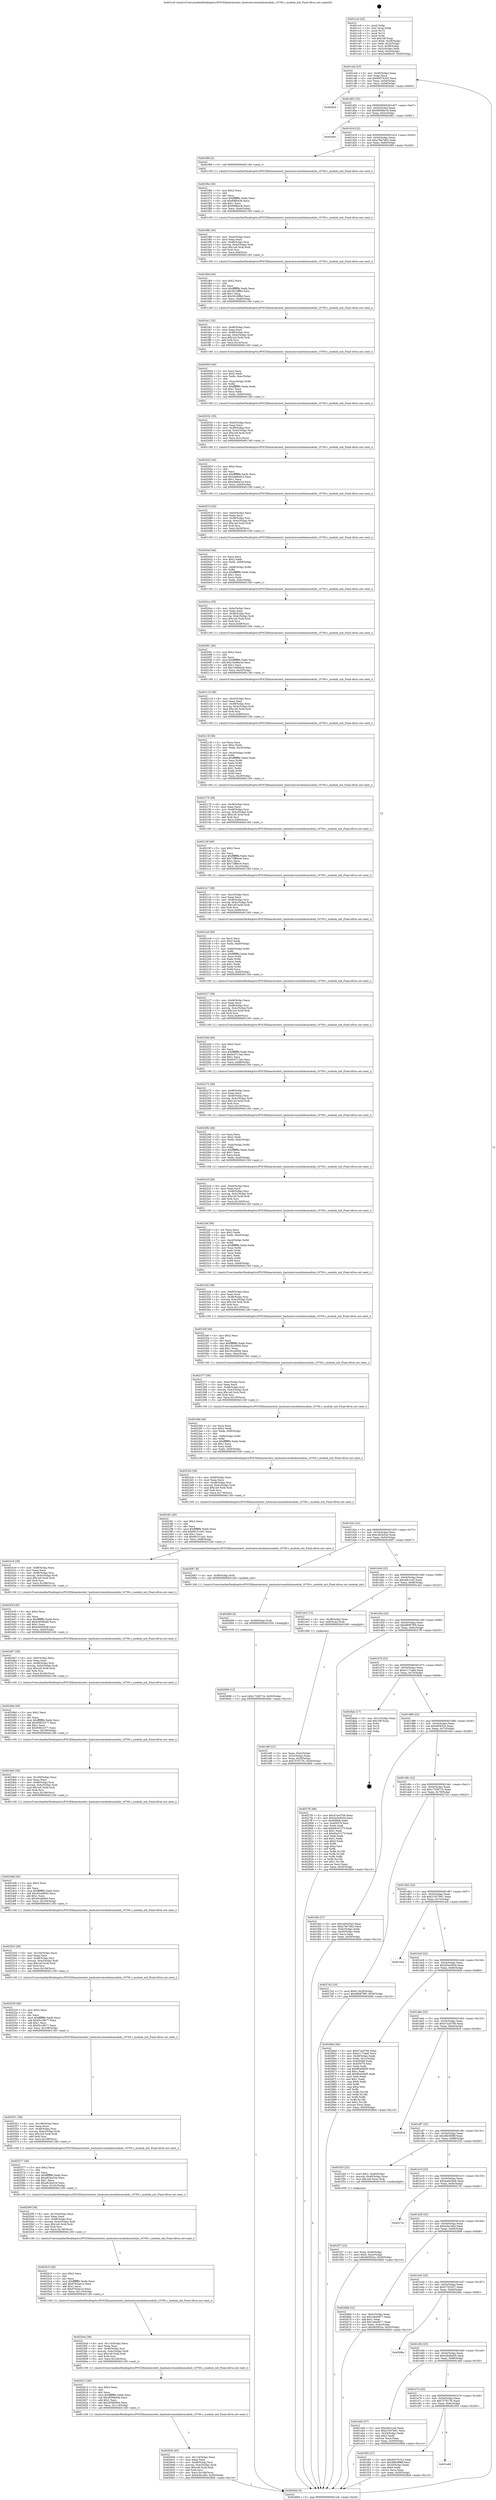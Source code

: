 digraph "0x401cc0" {
  label = "0x401cc0 (/mnt/c/Users/mathe/Desktop/tcc/POCII/binaries/extr_hashcatsrcmodulesmodule_10700.c_module_init_Final-ollvm.out::main(0))"
  labelloc = "t"
  node[shape=record]

  Entry [label="",width=0.3,height=0.3,shape=circle,fillcolor=black,style=filled]
  "0x401ceb" [label="{
     0x401ceb [23]\l
     | [instrs]\l
     &nbsp;&nbsp;0x401ceb \<+3\>: mov -0x50(%rbp),%eax\l
     &nbsp;&nbsp;0x401cee \<+2\>: mov %eax,%ecx\l
     &nbsp;&nbsp;0x401cf0 \<+6\>: sub $0x9937b323,%ecx\l
     &nbsp;&nbsp;0x401cf6 \<+3\>: mov %eax,-0x54(%rbp)\l
     &nbsp;&nbsp;0x401cf9 \<+3\>: mov %ecx,-0x58(%rbp)\l
     &nbsp;&nbsp;0x401cfc \<+6\>: je 00000000004026a5 \<main+0x9e5\>\l
  }"]
  "0x4026a5" [label="{
     0x4026a5\l
  }", style=dashed]
  "0x401d02" [label="{
     0x401d02 [22]\l
     | [instrs]\l
     &nbsp;&nbsp;0x401d02 \<+5\>: jmp 0000000000401d07 \<main+0x47\>\l
     &nbsp;&nbsp;0x401d07 \<+3\>: mov -0x54(%rbp),%eax\l
     &nbsp;&nbsp;0x401d0a \<+5\>: sub $0x9b566e19,%eax\l
     &nbsp;&nbsp;0x401d0f \<+3\>: mov %eax,-0x5c(%rbp)\l
     &nbsp;&nbsp;0x401d12 \<+6\>: je 00000000004026b1 \<main+0x9f1\>\l
  }"]
  Exit [label="",width=0.3,height=0.3,shape=circle,fillcolor=black,style=filled,peripheries=2]
  "0x4026b1" [label="{
     0x4026b1\l
  }", style=dashed]
  "0x401d18" [label="{
     0x401d18 [22]\l
     | [instrs]\l
     &nbsp;&nbsp;0x401d18 \<+5\>: jmp 0000000000401d1d \<main+0x5d\>\l
     &nbsp;&nbsp;0x401d1d \<+3\>: mov -0x54(%rbp),%eax\l
     &nbsp;&nbsp;0x401d20 \<+5\>: sub $0xa78e7d62,%eax\l
     &nbsp;&nbsp;0x401d25 \<+3\>: mov %eax,-0x60(%rbp)\l
     &nbsp;&nbsp;0x401d28 \<+6\>: je 0000000000401f69 \<main+0x2a9\>\l
  }"]
  "0x402699" [label="{
     0x402699 [12]\l
     | [instrs]\l
     &nbsp;&nbsp;0x402699 \<+7\>: movl $0x1729071b,-0x50(%rbp)\l
     &nbsp;&nbsp;0x4026a0 \<+5\>: jmp 00000000004028d4 \<main+0xc14\>\l
  }"]
  "0x401f69" [label="{
     0x401f69 [5]\l
     | [instrs]\l
     &nbsp;&nbsp;0x401f69 \<+5\>: call 0000000000401160 \<next_i\>\l
     | [calls]\l
     &nbsp;&nbsp;0x401160 \{1\} (/mnt/c/Users/mathe/Desktop/tcc/POCII/binaries/extr_hashcatsrcmodulesmodule_10700.c_module_init_Final-ollvm.out::next_i)\l
  }"]
  "0x401d2e" [label="{
     0x401d2e [22]\l
     | [instrs]\l
     &nbsp;&nbsp;0x401d2e \<+5\>: jmp 0000000000401d33 \<main+0x73\>\l
     &nbsp;&nbsp;0x401d33 \<+3\>: mov -0x54(%rbp),%eax\l
     &nbsp;&nbsp;0x401d36 \<+5\>: sub $0xc493e5a3,%eax\l
     &nbsp;&nbsp;0x401d3b \<+3\>: mov %eax,-0x64(%rbp)\l
     &nbsp;&nbsp;0x401d3e \<+6\>: je 0000000000402687 \<main+0x9c7\>\l
  }"]
  "0x402690" [label="{
     0x402690 [9]\l
     | [instrs]\l
     &nbsp;&nbsp;0x402690 \<+4\>: mov -0x48(%rbp),%rdi\l
     &nbsp;&nbsp;0x402694 \<+5\>: call 0000000000401030 \<free@plt\>\l
     | [calls]\l
     &nbsp;&nbsp;0x401030 \{1\} (unknown)\l
  }"]
  "0x402687" [label="{
     0x402687 [9]\l
     | [instrs]\l
     &nbsp;&nbsp;0x402687 \<+4\>: mov -0x48(%rbp),%rdi\l
     &nbsp;&nbsp;0x40268b \<+5\>: call 0000000000401240 \<module_init\>\l
     | [calls]\l
     &nbsp;&nbsp;0x401240 \{1\} (/mnt/c/Users/mathe/Desktop/tcc/POCII/binaries/extr_hashcatsrcmodulesmodule_10700.c_module_init_Final-ollvm.out::module_init)\l
  }"]
  "0x401d44" [label="{
     0x401d44 [22]\l
     | [instrs]\l
     &nbsp;&nbsp;0x401d44 \<+5\>: jmp 0000000000401d49 \<main+0x89\>\l
     &nbsp;&nbsp;0x401d49 \<+3\>: mov -0x54(%rbp),%eax\l
     &nbsp;&nbsp;0x401d4c \<+5\>: sub $0xcbfc1ce5,%eax\l
     &nbsp;&nbsp;0x401d51 \<+3\>: mov %eax,-0x68(%rbp)\l
     &nbsp;&nbsp;0x401d54 \<+6\>: je 0000000000401ee3 \<main+0x223\>\l
  }"]
  "0x40263b" [label="{
     0x40263b [45]\l
     | [instrs]\l
     &nbsp;&nbsp;0x40263b \<+6\>: mov -0x114(%rbp),%ecx\l
     &nbsp;&nbsp;0x402641 \<+3\>: imul %eax,%ecx\l
     &nbsp;&nbsp;0x402644 \<+4\>: mov -0x48(%rbp),%rsi\l
     &nbsp;&nbsp;0x402648 \<+4\>: movslq -0x4c(%rbp),%rdi\l
     &nbsp;&nbsp;0x40264c \<+7\>: imul $0x1e0,%rdi,%rdi\l
     &nbsp;&nbsp;0x402653 \<+3\>: add %rdi,%rsi\l
     &nbsp;&nbsp;0x402656 \<+6\>: mov %ecx,0x1d8(%rsi)\l
     &nbsp;&nbsp;0x40265c \<+7\>: movl $0x4cfe1e64,-0x50(%rbp)\l
     &nbsp;&nbsp;0x402663 \<+5\>: jmp 00000000004028d4 \<main+0xc14\>\l
  }"]
  "0x401ee3" [label="{
     0x401ee3 [13]\l
     | [instrs]\l
     &nbsp;&nbsp;0x401ee3 \<+4\>: mov -0x38(%rbp),%rax\l
     &nbsp;&nbsp;0x401ee7 \<+4\>: mov 0x8(%rax),%rdi\l
     &nbsp;&nbsp;0x401eeb \<+5\>: call 0000000000401060 \<atoi@plt\>\l
     | [calls]\l
     &nbsp;&nbsp;0x401060 \{1\} (unknown)\l
  }"]
  "0x401d5a" [label="{
     0x401d5a [22]\l
     | [instrs]\l
     &nbsp;&nbsp;0x401d5a \<+5\>: jmp 0000000000401d5f \<main+0x9f\>\l
     &nbsp;&nbsp;0x401d5f \<+3\>: mov -0x54(%rbp),%eax\l
     &nbsp;&nbsp;0x401d62 \<+5\>: sub $0xd80878f5,%eax\l
     &nbsp;&nbsp;0x401d67 \<+3\>: mov %eax,-0x6c(%rbp)\l
     &nbsp;&nbsp;0x401d6a \<+6\>: je 00000000004027f5 \<main+0xb35\>\l
  }"]
  "0x402613" [label="{
     0x402613 [40]\l
     | [instrs]\l
     &nbsp;&nbsp;0x402613 \<+5\>: mov $0x2,%ecx\l
     &nbsp;&nbsp;0x402618 \<+1\>: cltd\l
     &nbsp;&nbsp;0x402619 \<+2\>: idiv %ecx\l
     &nbsp;&nbsp;0x40261b \<+6\>: imul $0xfffffffe,%edx,%ecx\l
     &nbsp;&nbsp;0x402621 \<+6\>: sub $0x3058b00d,%ecx\l
     &nbsp;&nbsp;0x402627 \<+3\>: add $0x1,%ecx\l
     &nbsp;&nbsp;0x40262a \<+6\>: add $0x3058b00d,%ecx\l
     &nbsp;&nbsp;0x402630 \<+6\>: mov %ecx,-0x114(%rbp)\l
     &nbsp;&nbsp;0x402636 \<+5\>: call 0000000000401160 \<next_i\>\l
     | [calls]\l
     &nbsp;&nbsp;0x401160 \{1\} (/mnt/c/Users/mathe/Desktop/tcc/POCII/binaries/extr_hashcatsrcmodulesmodule_10700.c_module_init_Final-ollvm.out::next_i)\l
  }"]
  "0x4027f5" [label="{
     0x4027f5 [88]\l
     | [instrs]\l
     &nbsp;&nbsp;0x4027f5 \<+5\>: mov $0x47acd706,%eax\l
     &nbsp;&nbsp;0x4027fa \<+5\>: mov $0x2b5e405d,%ecx\l
     &nbsp;&nbsp;0x4027ff \<+7\>: mov 0x4050b8,%edx\l
     &nbsp;&nbsp;0x402806 \<+7\>: mov 0x405078,%esi\l
     &nbsp;&nbsp;0x40280d \<+2\>: mov %edx,%edi\l
     &nbsp;&nbsp;0x40280f \<+6\>: add $0x64c01273,%edi\l
     &nbsp;&nbsp;0x402815 \<+3\>: sub $0x1,%edi\l
     &nbsp;&nbsp;0x402818 \<+6\>: sub $0x64c01273,%edi\l
     &nbsp;&nbsp;0x40281e \<+3\>: imul %edi,%edx\l
     &nbsp;&nbsp;0x402821 \<+3\>: and $0x1,%edx\l
     &nbsp;&nbsp;0x402824 \<+3\>: cmp $0x0,%edx\l
     &nbsp;&nbsp;0x402827 \<+4\>: sete %r8b\l
     &nbsp;&nbsp;0x40282b \<+3\>: cmp $0xa,%esi\l
     &nbsp;&nbsp;0x40282e \<+4\>: setl %r9b\l
     &nbsp;&nbsp;0x402832 \<+3\>: mov %r8b,%r10b\l
     &nbsp;&nbsp;0x402835 \<+3\>: and %r9b,%r10b\l
     &nbsp;&nbsp;0x402838 \<+3\>: xor %r9b,%r8b\l
     &nbsp;&nbsp;0x40283b \<+3\>: or %r8b,%r10b\l
     &nbsp;&nbsp;0x40283e \<+4\>: test $0x1,%r10b\l
     &nbsp;&nbsp;0x402842 \<+3\>: cmovne %ecx,%eax\l
     &nbsp;&nbsp;0x402845 \<+3\>: mov %eax,-0x50(%rbp)\l
     &nbsp;&nbsp;0x402848 \<+5\>: jmp 00000000004028d4 \<main+0xc14\>\l
  }"]
  "0x401d70" [label="{
     0x401d70 [22]\l
     | [instrs]\l
     &nbsp;&nbsp;0x401d70 \<+5\>: jmp 0000000000401d75 \<main+0xb5\>\l
     &nbsp;&nbsp;0x401d75 \<+3\>: mov -0x54(%rbp),%eax\l
     &nbsp;&nbsp;0x401d78 \<+5\>: sub $0xe117cda0,%eax\l
     &nbsp;&nbsp;0x401d7d \<+3\>: mov %eax,-0x70(%rbp)\l
     &nbsp;&nbsp;0x401d80 \<+6\>: je 00000000004028ab \<main+0xbeb\>\l
  }"]
  "0x4025ed" [label="{
     0x4025ed [38]\l
     | [instrs]\l
     &nbsp;&nbsp;0x4025ed \<+6\>: mov -0x110(%rbp),%ecx\l
     &nbsp;&nbsp;0x4025f3 \<+3\>: imul %eax,%ecx\l
     &nbsp;&nbsp;0x4025f6 \<+4\>: mov -0x48(%rbp),%rsi\l
     &nbsp;&nbsp;0x4025fa \<+4\>: movslq -0x4c(%rbp),%rdi\l
     &nbsp;&nbsp;0x4025fe \<+7\>: imul $0x1e0,%rdi,%rdi\l
     &nbsp;&nbsp;0x402605 \<+3\>: add %rdi,%rsi\l
     &nbsp;&nbsp;0x402608 \<+6\>: mov %ecx,0x1d4(%rsi)\l
     &nbsp;&nbsp;0x40260e \<+5\>: call 0000000000401160 \<next_i\>\l
     | [calls]\l
     &nbsp;&nbsp;0x401160 \{1\} (/mnt/c/Users/mathe/Desktop/tcc/POCII/binaries/extr_hashcatsrcmodulesmodule_10700.c_module_init_Final-ollvm.out::next_i)\l
  }"]
  "0x4028ab" [label="{
     0x4028ab [17]\l
     | [instrs]\l
     &nbsp;&nbsp;0x4028ab \<+3\>: mov -0x1c(%rbp),%eax\l
     &nbsp;&nbsp;0x4028ae \<+7\>: add $0x108,%rsp\l
     &nbsp;&nbsp;0x4028b5 \<+1\>: pop %rbx\l
     &nbsp;&nbsp;0x4028b6 \<+2\>: pop %r14\l
     &nbsp;&nbsp;0x4028b8 \<+2\>: pop %r15\l
     &nbsp;&nbsp;0x4028ba \<+1\>: pop %rbp\l
     &nbsp;&nbsp;0x4028bb \<+1\>: ret\l
  }"]
  "0x401d86" [label="{
     0x401d86 [22]\l
     | [instrs]\l
     &nbsp;&nbsp;0x401d86 \<+5\>: jmp 0000000000401d8b \<main+0xcb\>\l
     &nbsp;&nbsp;0x401d8b \<+3\>: mov -0x54(%rbp),%eax\l
     &nbsp;&nbsp;0x401d8e \<+5\>: sub $0x465652a,%eax\l
     &nbsp;&nbsp;0x401d93 \<+3\>: mov %eax,-0x74(%rbp)\l
     &nbsp;&nbsp;0x401d96 \<+6\>: je 0000000000401f4e \<main+0x28e\>\l
  }"]
  "0x4025c5" [label="{
     0x4025c5 [40]\l
     | [instrs]\l
     &nbsp;&nbsp;0x4025c5 \<+5\>: mov $0x2,%ecx\l
     &nbsp;&nbsp;0x4025ca \<+1\>: cltd\l
     &nbsp;&nbsp;0x4025cb \<+2\>: idiv %ecx\l
     &nbsp;&nbsp;0x4025cd \<+6\>: imul $0xfffffffe,%edx,%ecx\l
     &nbsp;&nbsp;0x4025d3 \<+6\>: add $0x6763ae1e,%ecx\l
     &nbsp;&nbsp;0x4025d9 \<+3\>: add $0x1,%ecx\l
     &nbsp;&nbsp;0x4025dc \<+6\>: sub $0x6763ae1e,%ecx\l
     &nbsp;&nbsp;0x4025e2 \<+6\>: mov %ecx,-0x110(%rbp)\l
     &nbsp;&nbsp;0x4025e8 \<+5\>: call 0000000000401160 \<next_i\>\l
     | [calls]\l
     &nbsp;&nbsp;0x401160 \{1\} (/mnt/c/Users/mathe/Desktop/tcc/POCII/binaries/extr_hashcatsrcmodulesmodule_10700.c_module_init_Final-ollvm.out::next_i)\l
  }"]
  "0x401f4e" [label="{
     0x401f4e [27]\l
     | [instrs]\l
     &nbsp;&nbsp;0x401f4e \<+5\>: mov $0xc493e5a3,%eax\l
     &nbsp;&nbsp;0x401f53 \<+5\>: mov $0xa78e7d62,%ecx\l
     &nbsp;&nbsp;0x401f58 \<+3\>: mov -0x4c(%rbp),%edx\l
     &nbsp;&nbsp;0x401f5b \<+3\>: cmp -0x40(%rbp),%edx\l
     &nbsp;&nbsp;0x401f5e \<+3\>: cmovl %ecx,%eax\l
     &nbsp;&nbsp;0x401f61 \<+3\>: mov %eax,-0x50(%rbp)\l
     &nbsp;&nbsp;0x401f64 \<+5\>: jmp 00000000004028d4 \<main+0xc14\>\l
  }"]
  "0x401d9c" [label="{
     0x401d9c [22]\l
     | [instrs]\l
     &nbsp;&nbsp;0x401d9c \<+5\>: jmp 0000000000401da1 \<main+0xe1\>\l
     &nbsp;&nbsp;0x401da1 \<+3\>: mov -0x54(%rbp),%eax\l
     &nbsp;&nbsp;0x401da4 \<+5\>: sub $0x1729071b,%eax\l
     &nbsp;&nbsp;0x401da9 \<+3\>: mov %eax,-0x78(%rbp)\l
     &nbsp;&nbsp;0x401dac \<+6\>: je 00000000004027e2 \<main+0xb22\>\l
  }"]
  "0x40259f" [label="{
     0x40259f [38]\l
     | [instrs]\l
     &nbsp;&nbsp;0x40259f \<+6\>: mov -0x10c(%rbp),%ecx\l
     &nbsp;&nbsp;0x4025a5 \<+3\>: imul %eax,%ecx\l
     &nbsp;&nbsp;0x4025a8 \<+4\>: mov -0x48(%rbp),%rsi\l
     &nbsp;&nbsp;0x4025ac \<+4\>: movslq -0x4c(%rbp),%rdi\l
     &nbsp;&nbsp;0x4025b0 \<+7\>: imul $0x1e0,%rdi,%rdi\l
     &nbsp;&nbsp;0x4025b7 \<+3\>: add %rdi,%rsi\l
     &nbsp;&nbsp;0x4025ba \<+6\>: mov %ecx,0x1d0(%rsi)\l
     &nbsp;&nbsp;0x4025c0 \<+5\>: call 0000000000401160 \<next_i\>\l
     | [calls]\l
     &nbsp;&nbsp;0x401160 \{1\} (/mnt/c/Users/mathe/Desktop/tcc/POCII/binaries/extr_hashcatsrcmodulesmodule_10700.c_module_init_Final-ollvm.out::next_i)\l
  }"]
  "0x4027e2" [label="{
     0x4027e2 [19]\l
     | [instrs]\l
     &nbsp;&nbsp;0x4027e2 \<+7\>: movl $0x0,-0x28(%rbp)\l
     &nbsp;&nbsp;0x4027e9 \<+7\>: movl $0xd80878f5,-0x50(%rbp)\l
     &nbsp;&nbsp;0x4027f0 \<+5\>: jmp 00000000004028d4 \<main+0xc14\>\l
  }"]
  "0x401db2" [label="{
     0x401db2 [22]\l
     | [instrs]\l
     &nbsp;&nbsp;0x401db2 \<+5\>: jmp 0000000000401db7 \<main+0xf7\>\l
     &nbsp;&nbsp;0x401db7 \<+3\>: mov -0x54(%rbp),%eax\l
     &nbsp;&nbsp;0x401dba \<+5\>: sub $0x21057b61,%eax\l
     &nbsp;&nbsp;0x401dbf \<+3\>: mov %eax,-0x7c(%rbp)\l
     &nbsp;&nbsp;0x401dc2 \<+6\>: je 0000000000401ecb \<main+0x20b\>\l
  }"]
  "0x402577" [label="{
     0x402577 [40]\l
     | [instrs]\l
     &nbsp;&nbsp;0x402577 \<+5\>: mov $0x2,%ecx\l
     &nbsp;&nbsp;0x40257c \<+1\>: cltd\l
     &nbsp;&nbsp;0x40257d \<+2\>: idiv %ecx\l
     &nbsp;&nbsp;0x40257f \<+6\>: imul $0xfffffffe,%edx,%ecx\l
     &nbsp;&nbsp;0x402585 \<+6\>: sub $0xa824a324,%ecx\l
     &nbsp;&nbsp;0x40258b \<+3\>: add $0x1,%ecx\l
     &nbsp;&nbsp;0x40258e \<+6\>: add $0xa824a324,%ecx\l
     &nbsp;&nbsp;0x402594 \<+6\>: mov %ecx,-0x10c(%rbp)\l
     &nbsp;&nbsp;0x40259a \<+5\>: call 0000000000401160 \<next_i\>\l
     | [calls]\l
     &nbsp;&nbsp;0x401160 \{1\} (/mnt/c/Users/mathe/Desktop/tcc/POCII/binaries/extr_hashcatsrcmodulesmodule_10700.c_module_init_Final-ollvm.out::next_i)\l
  }"]
  "0x401ecb" [label="{
     0x401ecb\l
  }", style=dashed]
  "0x401dc8" [label="{
     0x401dc8 [22]\l
     | [instrs]\l
     &nbsp;&nbsp;0x401dc8 \<+5\>: jmp 0000000000401dcd \<main+0x10d\>\l
     &nbsp;&nbsp;0x401dcd \<+3\>: mov -0x54(%rbp),%eax\l
     &nbsp;&nbsp;0x401dd0 \<+5\>: sub $0x2b5e405d,%eax\l
     &nbsp;&nbsp;0x401dd5 \<+3\>: mov %eax,-0x80(%rbp)\l
     &nbsp;&nbsp;0x401dd8 \<+6\>: je 000000000040284d \<main+0xb8d\>\l
  }"]
  "0x402551" [label="{
     0x402551 [38]\l
     | [instrs]\l
     &nbsp;&nbsp;0x402551 \<+6\>: mov -0x108(%rbp),%ecx\l
     &nbsp;&nbsp;0x402557 \<+3\>: imul %eax,%ecx\l
     &nbsp;&nbsp;0x40255a \<+4\>: mov -0x48(%rbp),%rsi\l
     &nbsp;&nbsp;0x40255e \<+4\>: movslq -0x4c(%rbp),%rdi\l
     &nbsp;&nbsp;0x402562 \<+7\>: imul $0x1e0,%rdi,%rdi\l
     &nbsp;&nbsp;0x402569 \<+3\>: add %rdi,%rsi\l
     &nbsp;&nbsp;0x40256c \<+6\>: mov %ecx,0x198(%rsi)\l
     &nbsp;&nbsp;0x402572 \<+5\>: call 0000000000401160 \<next_i\>\l
     | [calls]\l
     &nbsp;&nbsp;0x401160 \{1\} (/mnt/c/Users/mathe/Desktop/tcc/POCII/binaries/extr_hashcatsrcmodulesmodule_10700.c_module_init_Final-ollvm.out::next_i)\l
  }"]
  "0x40284d" [label="{
     0x40284d [94]\l
     | [instrs]\l
     &nbsp;&nbsp;0x40284d \<+5\>: mov $0x47acd706,%eax\l
     &nbsp;&nbsp;0x402852 \<+5\>: mov $0xe117cda0,%ecx\l
     &nbsp;&nbsp;0x402857 \<+3\>: mov -0x28(%rbp),%edx\l
     &nbsp;&nbsp;0x40285a \<+3\>: mov %edx,-0x1c(%rbp)\l
     &nbsp;&nbsp;0x40285d \<+7\>: mov 0x4050b8,%edx\l
     &nbsp;&nbsp;0x402864 \<+7\>: mov 0x405078,%esi\l
     &nbsp;&nbsp;0x40286b \<+2\>: mov %edx,%edi\l
     &nbsp;&nbsp;0x40286d \<+6\>: sub $0x9b4484f5,%edi\l
     &nbsp;&nbsp;0x402873 \<+3\>: sub $0x1,%edi\l
     &nbsp;&nbsp;0x402876 \<+6\>: add $0x9b4484f5,%edi\l
     &nbsp;&nbsp;0x40287c \<+3\>: imul %edi,%edx\l
     &nbsp;&nbsp;0x40287f \<+3\>: and $0x1,%edx\l
     &nbsp;&nbsp;0x402882 \<+3\>: cmp $0x0,%edx\l
     &nbsp;&nbsp;0x402885 \<+4\>: sete %r8b\l
     &nbsp;&nbsp;0x402889 \<+3\>: cmp $0xa,%esi\l
     &nbsp;&nbsp;0x40288c \<+4\>: setl %r9b\l
     &nbsp;&nbsp;0x402890 \<+3\>: mov %r8b,%r10b\l
     &nbsp;&nbsp;0x402893 \<+3\>: and %r9b,%r10b\l
     &nbsp;&nbsp;0x402896 \<+3\>: xor %r9b,%r8b\l
     &nbsp;&nbsp;0x402899 \<+3\>: or %r8b,%r10b\l
     &nbsp;&nbsp;0x40289c \<+4\>: test $0x1,%r10b\l
     &nbsp;&nbsp;0x4028a0 \<+3\>: cmovne %ecx,%eax\l
     &nbsp;&nbsp;0x4028a3 \<+3\>: mov %eax,-0x50(%rbp)\l
     &nbsp;&nbsp;0x4028a6 \<+5\>: jmp 00000000004028d4 \<main+0xc14\>\l
  }"]
  "0x401dde" [label="{
     0x401dde [25]\l
     | [instrs]\l
     &nbsp;&nbsp;0x401dde \<+5\>: jmp 0000000000401de3 \<main+0x123\>\l
     &nbsp;&nbsp;0x401de3 \<+3\>: mov -0x54(%rbp),%eax\l
     &nbsp;&nbsp;0x401de6 \<+5\>: sub $0x47acd706,%eax\l
     &nbsp;&nbsp;0x401deb \<+6\>: mov %eax,-0x84(%rbp)\l
     &nbsp;&nbsp;0x401df1 \<+6\>: je 00000000004028cd \<main+0xc0d\>\l
  }"]
  "0x402529" [label="{
     0x402529 [40]\l
     | [instrs]\l
     &nbsp;&nbsp;0x402529 \<+5\>: mov $0x2,%ecx\l
     &nbsp;&nbsp;0x40252e \<+1\>: cltd\l
     &nbsp;&nbsp;0x40252f \<+2\>: idiv %ecx\l
     &nbsp;&nbsp;0x402531 \<+6\>: imul $0xfffffffe,%edx,%ecx\l
     &nbsp;&nbsp;0x402537 \<+6\>: add $0xf3c18b77,%ecx\l
     &nbsp;&nbsp;0x40253d \<+3\>: add $0x1,%ecx\l
     &nbsp;&nbsp;0x402540 \<+6\>: sub $0xf3c18b77,%ecx\l
     &nbsp;&nbsp;0x402546 \<+6\>: mov %ecx,-0x108(%rbp)\l
     &nbsp;&nbsp;0x40254c \<+5\>: call 0000000000401160 \<next_i\>\l
     | [calls]\l
     &nbsp;&nbsp;0x401160 \{1\} (/mnt/c/Users/mathe/Desktop/tcc/POCII/binaries/extr_hashcatsrcmodulesmodule_10700.c_module_init_Final-ollvm.out::next_i)\l
  }"]
  "0x4028cd" [label="{
     0x4028cd\l
  }", style=dashed]
  "0x401df7" [label="{
     0x401df7 [25]\l
     | [instrs]\l
     &nbsp;&nbsp;0x401df7 \<+5\>: jmp 0000000000401dfc \<main+0x13c\>\l
     &nbsp;&nbsp;0x401dfc \<+3\>: mov -0x54(%rbp),%eax\l
     &nbsp;&nbsp;0x401dff \<+5\>: sub $0x48b5898f,%eax\l
     &nbsp;&nbsp;0x401e04 \<+6\>: mov %eax,-0x88(%rbp)\l
     &nbsp;&nbsp;0x401e0a \<+6\>: je 0000000000401f20 \<main+0x260\>\l
  }"]
  "0x402503" [label="{
     0x402503 [38]\l
     | [instrs]\l
     &nbsp;&nbsp;0x402503 \<+6\>: mov -0x104(%rbp),%ecx\l
     &nbsp;&nbsp;0x402509 \<+3\>: imul %eax,%ecx\l
     &nbsp;&nbsp;0x40250c \<+4\>: mov -0x48(%rbp),%rsi\l
     &nbsp;&nbsp;0x402510 \<+4\>: movslq -0x4c(%rbp),%rdi\l
     &nbsp;&nbsp;0x402514 \<+7\>: imul $0x1e0,%rdi,%rdi\l
     &nbsp;&nbsp;0x40251b \<+3\>: add %rdi,%rsi\l
     &nbsp;&nbsp;0x40251e \<+6\>: mov %ecx,0x194(%rsi)\l
     &nbsp;&nbsp;0x402524 \<+5\>: call 0000000000401160 \<next_i\>\l
     | [calls]\l
     &nbsp;&nbsp;0x401160 \{1\} (/mnt/c/Users/mathe/Desktop/tcc/POCII/binaries/extr_hashcatsrcmodulesmodule_10700.c_module_init_Final-ollvm.out::next_i)\l
  }"]
  "0x401f20" [label="{
     0x401f20 [23]\l
     | [instrs]\l
     &nbsp;&nbsp;0x401f20 \<+7\>: movl $0x1,-0x40(%rbp)\l
     &nbsp;&nbsp;0x401f27 \<+4\>: movslq -0x40(%rbp),%rax\l
     &nbsp;&nbsp;0x401f2b \<+7\>: imul $0x1e0,%rax,%rdi\l
     &nbsp;&nbsp;0x401f32 \<+5\>: call 0000000000401050 \<malloc@plt\>\l
     | [calls]\l
     &nbsp;&nbsp;0x401050 \{1\} (unknown)\l
  }"]
  "0x401e10" [label="{
     0x401e10 [25]\l
     | [instrs]\l
     &nbsp;&nbsp;0x401e10 \<+5\>: jmp 0000000000401e15 \<main+0x155\>\l
     &nbsp;&nbsp;0x401e15 \<+3\>: mov -0x54(%rbp),%eax\l
     &nbsp;&nbsp;0x401e18 \<+5\>: sub $0x4ad035e8,%eax\l
     &nbsp;&nbsp;0x401e1d \<+6\>: mov %eax,-0x8c(%rbp)\l
     &nbsp;&nbsp;0x401e23 \<+6\>: je 0000000000402741 \<main+0xa81\>\l
  }"]
  "0x4024db" [label="{
     0x4024db [40]\l
     | [instrs]\l
     &nbsp;&nbsp;0x4024db \<+5\>: mov $0x2,%ecx\l
     &nbsp;&nbsp;0x4024e0 \<+1\>: cltd\l
     &nbsp;&nbsp;0x4024e1 \<+2\>: idiv %ecx\l
     &nbsp;&nbsp;0x4024e3 \<+6\>: imul $0xfffffffe,%edx,%ecx\l
     &nbsp;&nbsp;0x4024e9 \<+6\>: add $0x45ca685d,%ecx\l
     &nbsp;&nbsp;0x4024ef \<+3\>: add $0x1,%ecx\l
     &nbsp;&nbsp;0x4024f2 \<+6\>: sub $0x45ca685d,%ecx\l
     &nbsp;&nbsp;0x4024f8 \<+6\>: mov %ecx,-0x104(%rbp)\l
     &nbsp;&nbsp;0x4024fe \<+5\>: call 0000000000401160 \<next_i\>\l
     | [calls]\l
     &nbsp;&nbsp;0x401160 \{1\} (/mnt/c/Users/mathe/Desktop/tcc/POCII/binaries/extr_hashcatsrcmodulesmodule_10700.c_module_init_Final-ollvm.out::next_i)\l
  }"]
  "0x402741" [label="{
     0x402741\l
  }", style=dashed]
  "0x401e29" [label="{
     0x401e29 [25]\l
     | [instrs]\l
     &nbsp;&nbsp;0x401e29 \<+5\>: jmp 0000000000401e2e \<main+0x16e\>\l
     &nbsp;&nbsp;0x401e2e \<+3\>: mov -0x54(%rbp),%eax\l
     &nbsp;&nbsp;0x401e31 \<+5\>: sub $0x4cfe1e64,%eax\l
     &nbsp;&nbsp;0x401e36 \<+6\>: mov %eax,-0x90(%rbp)\l
     &nbsp;&nbsp;0x401e3c \<+6\>: je 0000000000402668 \<main+0x9a8\>\l
  }"]
  "0x4024b5" [label="{
     0x4024b5 [38]\l
     | [instrs]\l
     &nbsp;&nbsp;0x4024b5 \<+6\>: mov -0x100(%rbp),%ecx\l
     &nbsp;&nbsp;0x4024bb \<+3\>: imul %eax,%ecx\l
     &nbsp;&nbsp;0x4024be \<+4\>: mov -0x48(%rbp),%rsi\l
     &nbsp;&nbsp;0x4024c2 \<+4\>: movslq -0x4c(%rbp),%rdi\l
     &nbsp;&nbsp;0x4024c6 \<+7\>: imul $0x1e0,%rdi,%rdi\l
     &nbsp;&nbsp;0x4024cd \<+3\>: add %rdi,%rsi\l
     &nbsp;&nbsp;0x4024d0 \<+6\>: mov %ecx,0x190(%rsi)\l
     &nbsp;&nbsp;0x4024d6 \<+5\>: call 0000000000401160 \<next_i\>\l
     | [calls]\l
     &nbsp;&nbsp;0x401160 \{1\} (/mnt/c/Users/mathe/Desktop/tcc/POCII/binaries/extr_hashcatsrcmodulesmodule_10700.c_module_init_Final-ollvm.out::next_i)\l
  }"]
  "0x402668" [label="{
     0x402668 [31]\l
     | [instrs]\l
     &nbsp;&nbsp;0x402668 \<+3\>: mov -0x4c(%rbp),%eax\l
     &nbsp;&nbsp;0x40266b \<+5\>: sub $0x1dee9d77,%eax\l
     &nbsp;&nbsp;0x402670 \<+3\>: add $0x1,%eax\l
     &nbsp;&nbsp;0x402673 \<+5\>: add $0x1dee9d77,%eax\l
     &nbsp;&nbsp;0x402678 \<+3\>: mov %eax,-0x4c(%rbp)\l
     &nbsp;&nbsp;0x40267b \<+7\>: movl $0x465652a,-0x50(%rbp)\l
     &nbsp;&nbsp;0x402682 \<+5\>: jmp 00000000004028d4 \<main+0xc14\>\l
  }"]
  "0x401e42" [label="{
     0x401e42 [25]\l
     | [instrs]\l
     &nbsp;&nbsp;0x401e42 \<+5\>: jmp 0000000000401e47 \<main+0x187\>\l
     &nbsp;&nbsp;0x401e47 \<+3\>: mov -0x54(%rbp),%eax\l
     &nbsp;&nbsp;0x401e4a \<+5\>: sub $0x572f1627,%eax\l
     &nbsp;&nbsp;0x401e4f \<+6\>: mov %eax,-0x94(%rbp)\l
     &nbsp;&nbsp;0x401e55 \<+6\>: je 00000000004028bc \<main+0xbfc\>\l
  }"]
  "0x40248d" [label="{
     0x40248d [40]\l
     | [instrs]\l
     &nbsp;&nbsp;0x40248d \<+5\>: mov $0x2,%ecx\l
     &nbsp;&nbsp;0x402492 \<+1\>: cltd\l
     &nbsp;&nbsp;0x402493 \<+2\>: idiv %ecx\l
     &nbsp;&nbsp;0x402495 \<+6\>: imul $0xfffffffe,%edx,%ecx\l
     &nbsp;&nbsp;0x40249b \<+6\>: add $0x93822377,%ecx\l
     &nbsp;&nbsp;0x4024a1 \<+3\>: add $0x1,%ecx\l
     &nbsp;&nbsp;0x4024a4 \<+6\>: sub $0x93822377,%ecx\l
     &nbsp;&nbsp;0x4024aa \<+6\>: mov %ecx,-0x100(%rbp)\l
     &nbsp;&nbsp;0x4024b0 \<+5\>: call 0000000000401160 \<next_i\>\l
     | [calls]\l
     &nbsp;&nbsp;0x401160 \{1\} (/mnt/c/Users/mathe/Desktop/tcc/POCII/binaries/extr_hashcatsrcmodulesmodule_10700.c_module_init_Final-ollvm.out::next_i)\l
  }"]
  "0x4028bc" [label="{
     0x4028bc\l
  }", style=dashed]
  "0x401e5b" [label="{
     0x401e5b [25]\l
     | [instrs]\l
     &nbsp;&nbsp;0x401e5b \<+5\>: jmp 0000000000401e60 \<main+0x1a0\>\l
     &nbsp;&nbsp;0x401e60 \<+3\>: mov -0x54(%rbp),%eax\l
     &nbsp;&nbsp;0x401e63 \<+5\>: sub $0x5ded6a55,%eax\l
     &nbsp;&nbsp;0x401e68 \<+6\>: mov %eax,-0x98(%rbp)\l
     &nbsp;&nbsp;0x401e6e \<+6\>: je 0000000000401eb0 \<main+0x1f0\>\l
  }"]
  "0x402467" [label="{
     0x402467 [38]\l
     | [instrs]\l
     &nbsp;&nbsp;0x402467 \<+6\>: mov -0xfc(%rbp),%ecx\l
     &nbsp;&nbsp;0x40246d \<+3\>: imul %eax,%ecx\l
     &nbsp;&nbsp;0x402470 \<+4\>: mov -0x48(%rbp),%rsi\l
     &nbsp;&nbsp;0x402474 \<+4\>: movslq -0x4c(%rbp),%rdi\l
     &nbsp;&nbsp;0x402478 \<+7\>: imul $0x1e0,%rdi,%rdi\l
     &nbsp;&nbsp;0x40247f \<+3\>: add %rdi,%rsi\l
     &nbsp;&nbsp;0x402482 \<+6\>: mov %ecx,0x18c(%rsi)\l
     &nbsp;&nbsp;0x402488 \<+5\>: call 0000000000401160 \<next_i\>\l
     | [calls]\l
     &nbsp;&nbsp;0x401160 \{1\} (/mnt/c/Users/mathe/Desktop/tcc/POCII/binaries/extr_hashcatsrcmodulesmodule_10700.c_module_init_Final-ollvm.out::next_i)\l
  }"]
  "0x401eb0" [label="{
     0x401eb0 [27]\l
     | [instrs]\l
     &nbsp;&nbsp;0x401eb0 \<+5\>: mov $0xcbfc1ce5,%eax\l
     &nbsp;&nbsp;0x401eb5 \<+5\>: mov $0x21057b61,%ecx\l
     &nbsp;&nbsp;0x401eba \<+3\>: mov -0x24(%rbp),%edx\l
     &nbsp;&nbsp;0x401ebd \<+3\>: cmp $0x2,%edx\l
     &nbsp;&nbsp;0x401ec0 \<+3\>: cmovne %ecx,%eax\l
     &nbsp;&nbsp;0x401ec3 \<+3\>: mov %eax,-0x50(%rbp)\l
     &nbsp;&nbsp;0x401ec6 \<+5\>: jmp 00000000004028d4 \<main+0xc14\>\l
  }"]
  "0x401e74" [label="{
     0x401e74 [25]\l
     | [instrs]\l
     &nbsp;&nbsp;0x401e74 \<+5\>: jmp 0000000000401e79 \<main+0x1b9\>\l
     &nbsp;&nbsp;0x401e79 \<+3\>: mov -0x54(%rbp),%eax\l
     &nbsp;&nbsp;0x401e7c \<+5\>: sub $0x757617fc,%eax\l
     &nbsp;&nbsp;0x401e81 \<+6\>: mov %eax,-0x9c(%rbp)\l
     &nbsp;&nbsp;0x401e87 \<+6\>: je 0000000000401f05 \<main+0x245\>\l
  }"]
  "0x4028d4" [label="{
     0x4028d4 [5]\l
     | [instrs]\l
     &nbsp;&nbsp;0x4028d4 \<+5\>: jmp 0000000000401ceb \<main+0x2b\>\l
  }"]
  "0x401cc0" [label="{
     0x401cc0 [43]\l
     | [instrs]\l
     &nbsp;&nbsp;0x401cc0 \<+1\>: push %rbp\l
     &nbsp;&nbsp;0x401cc1 \<+3\>: mov %rsp,%rbp\l
     &nbsp;&nbsp;0x401cc4 \<+2\>: push %r15\l
     &nbsp;&nbsp;0x401cc6 \<+2\>: push %r14\l
     &nbsp;&nbsp;0x401cc8 \<+1\>: push %rbx\l
     &nbsp;&nbsp;0x401cc9 \<+7\>: sub $0x108,%rsp\l
     &nbsp;&nbsp;0x401cd0 \<+7\>: movl $0x0,-0x28(%rbp)\l
     &nbsp;&nbsp;0x401cd7 \<+3\>: mov %edi,-0x2c(%rbp)\l
     &nbsp;&nbsp;0x401cda \<+4\>: mov %rsi,-0x38(%rbp)\l
     &nbsp;&nbsp;0x401cde \<+3\>: mov -0x2c(%rbp),%edi\l
     &nbsp;&nbsp;0x401ce1 \<+3\>: mov %edi,-0x24(%rbp)\l
     &nbsp;&nbsp;0x401ce4 \<+7\>: movl $0x5ded6a55,-0x50(%rbp)\l
  }"]
  "0x401ef0" [label="{
     0x401ef0 [21]\l
     | [instrs]\l
     &nbsp;&nbsp;0x401ef0 \<+3\>: mov %eax,-0x3c(%rbp)\l
     &nbsp;&nbsp;0x401ef3 \<+3\>: mov -0x3c(%rbp),%eax\l
     &nbsp;&nbsp;0x401ef6 \<+3\>: mov %eax,-0x20(%rbp)\l
     &nbsp;&nbsp;0x401ef9 \<+7\>: movl $0x757617fc,-0x50(%rbp)\l
     &nbsp;&nbsp;0x401f00 \<+5\>: jmp 00000000004028d4 \<main+0xc14\>\l
  }"]
  "0x40243f" [label="{
     0x40243f [40]\l
     | [instrs]\l
     &nbsp;&nbsp;0x40243f \<+5\>: mov $0x2,%ecx\l
     &nbsp;&nbsp;0x402444 \<+1\>: cltd\l
     &nbsp;&nbsp;0x402445 \<+2\>: idiv %ecx\l
     &nbsp;&nbsp;0x402447 \<+6\>: imul $0xfffffffe,%edx,%ecx\l
     &nbsp;&nbsp;0x40244d \<+6\>: add $0xb40494d6,%ecx\l
     &nbsp;&nbsp;0x402453 \<+3\>: add $0x1,%ecx\l
     &nbsp;&nbsp;0x402456 \<+6\>: sub $0xb40494d6,%ecx\l
     &nbsp;&nbsp;0x40245c \<+6\>: mov %ecx,-0xfc(%rbp)\l
     &nbsp;&nbsp;0x402462 \<+5\>: call 0000000000401160 \<next_i\>\l
     | [calls]\l
     &nbsp;&nbsp;0x401160 \{1\} (/mnt/c/Users/mathe/Desktop/tcc/POCII/binaries/extr_hashcatsrcmodulesmodule_10700.c_module_init_Final-ollvm.out::next_i)\l
  }"]
  "0x401f05" [label="{
     0x401f05 [27]\l
     | [instrs]\l
     &nbsp;&nbsp;0x401f05 \<+5\>: mov $0x9937b323,%eax\l
     &nbsp;&nbsp;0x401f0a \<+5\>: mov $0x48b5898f,%ecx\l
     &nbsp;&nbsp;0x401f0f \<+3\>: mov -0x20(%rbp),%edx\l
     &nbsp;&nbsp;0x401f12 \<+3\>: cmp $0x0,%edx\l
     &nbsp;&nbsp;0x401f15 \<+3\>: cmove %ecx,%eax\l
     &nbsp;&nbsp;0x401f18 \<+3\>: mov %eax,-0x50(%rbp)\l
     &nbsp;&nbsp;0x401f1b \<+5\>: jmp 00000000004028d4 \<main+0xc14\>\l
  }"]
  "0x401e8d" [label="{
     0x401e8d\l
  }", style=dashed]
  "0x401f37" [label="{
     0x401f37 [23]\l
     | [instrs]\l
     &nbsp;&nbsp;0x401f37 \<+4\>: mov %rax,-0x48(%rbp)\l
     &nbsp;&nbsp;0x401f3b \<+7\>: movl $0x0,-0x4c(%rbp)\l
     &nbsp;&nbsp;0x401f42 \<+7\>: movl $0x465652a,-0x50(%rbp)\l
     &nbsp;&nbsp;0x401f49 \<+5\>: jmp 00000000004028d4 \<main+0xc14\>\l
  }"]
  "0x401f6e" [label="{
     0x401f6e [40]\l
     | [instrs]\l
     &nbsp;&nbsp;0x401f6e \<+5\>: mov $0x2,%ecx\l
     &nbsp;&nbsp;0x401f73 \<+1\>: cltd\l
     &nbsp;&nbsp;0x401f74 \<+2\>: idiv %ecx\l
     &nbsp;&nbsp;0x401f76 \<+6\>: imul $0xfffffffe,%edx,%ecx\l
     &nbsp;&nbsp;0x401f7c \<+6\>: sub $0x698b436,%ecx\l
     &nbsp;&nbsp;0x401f82 \<+3\>: add $0x1,%ecx\l
     &nbsp;&nbsp;0x401f85 \<+6\>: add $0x698b436,%ecx\l
     &nbsp;&nbsp;0x401f8b \<+6\>: mov %ecx,-0xa4(%rbp)\l
     &nbsp;&nbsp;0x401f91 \<+5\>: call 0000000000401160 \<next_i\>\l
     | [calls]\l
     &nbsp;&nbsp;0x401160 \{1\} (/mnt/c/Users/mathe/Desktop/tcc/POCII/binaries/extr_hashcatsrcmodulesmodule_10700.c_module_init_Final-ollvm.out::next_i)\l
  }"]
  "0x401f96" [label="{
     0x401f96 [35]\l
     | [instrs]\l
     &nbsp;&nbsp;0x401f96 \<+6\>: mov -0xa4(%rbp),%ecx\l
     &nbsp;&nbsp;0x401f9c \<+3\>: imul %eax,%ecx\l
     &nbsp;&nbsp;0x401f9f \<+4\>: mov -0x48(%rbp),%rsi\l
     &nbsp;&nbsp;0x401fa3 \<+4\>: movslq -0x4c(%rbp),%rdi\l
     &nbsp;&nbsp;0x401fa7 \<+7\>: imul $0x1e0,%rdi,%rdi\l
     &nbsp;&nbsp;0x401fae \<+3\>: add %rdi,%rsi\l
     &nbsp;&nbsp;0x401fb1 \<+3\>: mov %ecx,0x8(%rsi)\l
     &nbsp;&nbsp;0x401fb4 \<+5\>: call 0000000000401160 \<next_i\>\l
     | [calls]\l
     &nbsp;&nbsp;0x401160 \{1\} (/mnt/c/Users/mathe/Desktop/tcc/POCII/binaries/extr_hashcatsrcmodulesmodule_10700.c_module_init_Final-ollvm.out::next_i)\l
  }"]
  "0x401fb9" [label="{
     0x401fb9 [40]\l
     | [instrs]\l
     &nbsp;&nbsp;0x401fb9 \<+5\>: mov $0x2,%ecx\l
     &nbsp;&nbsp;0x401fbe \<+1\>: cltd\l
     &nbsp;&nbsp;0x401fbf \<+2\>: idiv %ecx\l
     &nbsp;&nbsp;0x401fc1 \<+6\>: imul $0xfffffffe,%edx,%ecx\l
     &nbsp;&nbsp;0x401fc7 \<+6\>: sub $0x3614ff8d,%ecx\l
     &nbsp;&nbsp;0x401fcd \<+3\>: add $0x1,%ecx\l
     &nbsp;&nbsp;0x401fd0 \<+6\>: add $0x3614ff8d,%ecx\l
     &nbsp;&nbsp;0x401fd6 \<+6\>: mov %ecx,-0xa8(%rbp)\l
     &nbsp;&nbsp;0x401fdc \<+5\>: call 0000000000401160 \<next_i\>\l
     | [calls]\l
     &nbsp;&nbsp;0x401160 \{1\} (/mnt/c/Users/mathe/Desktop/tcc/POCII/binaries/extr_hashcatsrcmodulesmodule_10700.c_module_init_Final-ollvm.out::next_i)\l
  }"]
  "0x401fe1" [label="{
     0x401fe1 [35]\l
     | [instrs]\l
     &nbsp;&nbsp;0x401fe1 \<+6\>: mov -0xa8(%rbp),%ecx\l
     &nbsp;&nbsp;0x401fe7 \<+3\>: imul %eax,%ecx\l
     &nbsp;&nbsp;0x401fea \<+4\>: mov -0x48(%rbp),%rsi\l
     &nbsp;&nbsp;0x401fee \<+4\>: movslq -0x4c(%rbp),%rdi\l
     &nbsp;&nbsp;0x401ff2 \<+7\>: imul $0x1e0,%rdi,%rdi\l
     &nbsp;&nbsp;0x401ff9 \<+3\>: add %rdi,%rsi\l
     &nbsp;&nbsp;0x401ffc \<+3\>: mov %ecx,0x18(%rsi)\l
     &nbsp;&nbsp;0x401fff \<+5\>: call 0000000000401160 \<next_i\>\l
     | [calls]\l
     &nbsp;&nbsp;0x401160 \{1\} (/mnt/c/Users/mathe/Desktop/tcc/POCII/binaries/extr_hashcatsrcmodulesmodule_10700.c_module_init_Final-ollvm.out::next_i)\l
  }"]
  "0x402004" [label="{
     0x402004 [46]\l
     | [instrs]\l
     &nbsp;&nbsp;0x402004 \<+2\>: xor %ecx,%ecx\l
     &nbsp;&nbsp;0x402006 \<+5\>: mov $0x2,%edx\l
     &nbsp;&nbsp;0x40200b \<+6\>: mov %edx,-0xac(%rbp)\l
     &nbsp;&nbsp;0x402011 \<+1\>: cltd\l
     &nbsp;&nbsp;0x402012 \<+7\>: mov -0xac(%rbp),%r8d\l
     &nbsp;&nbsp;0x402019 \<+3\>: idiv %r8d\l
     &nbsp;&nbsp;0x40201c \<+6\>: imul $0xfffffffe,%edx,%edx\l
     &nbsp;&nbsp;0x402022 \<+3\>: sub $0x1,%ecx\l
     &nbsp;&nbsp;0x402025 \<+2\>: sub %ecx,%edx\l
     &nbsp;&nbsp;0x402027 \<+6\>: mov %edx,-0xb0(%rbp)\l
     &nbsp;&nbsp;0x40202d \<+5\>: call 0000000000401160 \<next_i\>\l
     | [calls]\l
     &nbsp;&nbsp;0x401160 \{1\} (/mnt/c/Users/mathe/Desktop/tcc/POCII/binaries/extr_hashcatsrcmodulesmodule_10700.c_module_init_Final-ollvm.out::next_i)\l
  }"]
  "0x402032" [label="{
     0x402032 [35]\l
     | [instrs]\l
     &nbsp;&nbsp;0x402032 \<+6\>: mov -0xb0(%rbp),%ecx\l
     &nbsp;&nbsp;0x402038 \<+3\>: imul %eax,%ecx\l
     &nbsp;&nbsp;0x40203b \<+4\>: mov -0x48(%rbp),%rsi\l
     &nbsp;&nbsp;0x40203f \<+4\>: movslq -0x4c(%rbp),%rdi\l
     &nbsp;&nbsp;0x402043 \<+7\>: imul $0x1e0,%rdi,%rdi\l
     &nbsp;&nbsp;0x40204a \<+3\>: add %rdi,%rsi\l
     &nbsp;&nbsp;0x40204d \<+3\>: mov %ecx,0x1c(%rsi)\l
     &nbsp;&nbsp;0x402050 \<+5\>: call 0000000000401160 \<next_i\>\l
     | [calls]\l
     &nbsp;&nbsp;0x401160 \{1\} (/mnt/c/Users/mathe/Desktop/tcc/POCII/binaries/extr_hashcatsrcmodulesmodule_10700.c_module_init_Final-ollvm.out::next_i)\l
  }"]
  "0x402055" [label="{
     0x402055 [40]\l
     | [instrs]\l
     &nbsp;&nbsp;0x402055 \<+5\>: mov $0x2,%ecx\l
     &nbsp;&nbsp;0x40205a \<+1\>: cltd\l
     &nbsp;&nbsp;0x40205b \<+2\>: idiv %ecx\l
     &nbsp;&nbsp;0x40205d \<+6\>: imul $0xfffffffe,%edx,%ecx\l
     &nbsp;&nbsp;0x402063 \<+6\>: add $0xefa80d1d,%ecx\l
     &nbsp;&nbsp;0x402069 \<+3\>: add $0x1,%ecx\l
     &nbsp;&nbsp;0x40206c \<+6\>: sub $0xefa80d1d,%ecx\l
     &nbsp;&nbsp;0x402072 \<+6\>: mov %ecx,-0xb4(%rbp)\l
     &nbsp;&nbsp;0x402078 \<+5\>: call 0000000000401160 \<next_i\>\l
     | [calls]\l
     &nbsp;&nbsp;0x401160 \{1\} (/mnt/c/Users/mathe/Desktop/tcc/POCII/binaries/extr_hashcatsrcmodulesmodule_10700.c_module_init_Final-ollvm.out::next_i)\l
  }"]
  "0x40207d" [label="{
     0x40207d [35]\l
     | [instrs]\l
     &nbsp;&nbsp;0x40207d \<+6\>: mov -0xb4(%rbp),%ecx\l
     &nbsp;&nbsp;0x402083 \<+3\>: imul %eax,%ecx\l
     &nbsp;&nbsp;0x402086 \<+4\>: mov -0x48(%rbp),%rsi\l
     &nbsp;&nbsp;0x40208a \<+4\>: movslq -0x4c(%rbp),%rdi\l
     &nbsp;&nbsp;0x40208e \<+7\>: imul $0x1e0,%rdi,%rdi\l
     &nbsp;&nbsp;0x402095 \<+3\>: add %rdi,%rsi\l
     &nbsp;&nbsp;0x402098 \<+3\>: mov %ecx,0x28(%rsi)\l
     &nbsp;&nbsp;0x40209b \<+5\>: call 0000000000401160 \<next_i\>\l
     | [calls]\l
     &nbsp;&nbsp;0x401160 \{1\} (/mnt/c/Users/mathe/Desktop/tcc/POCII/binaries/extr_hashcatsrcmodulesmodule_10700.c_module_init_Final-ollvm.out::next_i)\l
  }"]
  "0x4020a0" [label="{
     0x4020a0 [46]\l
     | [instrs]\l
     &nbsp;&nbsp;0x4020a0 \<+2\>: xor %ecx,%ecx\l
     &nbsp;&nbsp;0x4020a2 \<+5\>: mov $0x2,%edx\l
     &nbsp;&nbsp;0x4020a7 \<+6\>: mov %edx,-0xb8(%rbp)\l
     &nbsp;&nbsp;0x4020ad \<+1\>: cltd\l
     &nbsp;&nbsp;0x4020ae \<+7\>: mov -0xb8(%rbp),%r8d\l
     &nbsp;&nbsp;0x4020b5 \<+3\>: idiv %r8d\l
     &nbsp;&nbsp;0x4020b8 \<+6\>: imul $0xfffffffe,%edx,%edx\l
     &nbsp;&nbsp;0x4020be \<+3\>: sub $0x1,%ecx\l
     &nbsp;&nbsp;0x4020c1 \<+2\>: sub %ecx,%edx\l
     &nbsp;&nbsp;0x4020c3 \<+6\>: mov %edx,-0xbc(%rbp)\l
     &nbsp;&nbsp;0x4020c9 \<+5\>: call 0000000000401160 \<next_i\>\l
     | [calls]\l
     &nbsp;&nbsp;0x401160 \{1\} (/mnt/c/Users/mathe/Desktop/tcc/POCII/binaries/extr_hashcatsrcmodulesmodule_10700.c_module_init_Final-ollvm.out::next_i)\l
  }"]
  "0x4020ce" [label="{
     0x4020ce [35]\l
     | [instrs]\l
     &nbsp;&nbsp;0x4020ce \<+6\>: mov -0xbc(%rbp),%ecx\l
     &nbsp;&nbsp;0x4020d4 \<+3\>: imul %eax,%ecx\l
     &nbsp;&nbsp;0x4020d7 \<+4\>: mov -0x48(%rbp),%rsi\l
     &nbsp;&nbsp;0x4020db \<+4\>: movslq -0x4c(%rbp),%rdi\l
     &nbsp;&nbsp;0x4020df \<+7\>: imul $0x1e0,%rdi,%rdi\l
     &nbsp;&nbsp;0x4020e6 \<+3\>: add %rdi,%rsi\l
     &nbsp;&nbsp;0x4020e9 \<+3\>: mov %ecx,0x48(%rsi)\l
     &nbsp;&nbsp;0x4020ec \<+5\>: call 0000000000401160 \<next_i\>\l
     | [calls]\l
     &nbsp;&nbsp;0x401160 \{1\} (/mnt/c/Users/mathe/Desktop/tcc/POCII/binaries/extr_hashcatsrcmodulesmodule_10700.c_module_init_Final-ollvm.out::next_i)\l
  }"]
  "0x4020f1" [label="{
     0x4020f1 [40]\l
     | [instrs]\l
     &nbsp;&nbsp;0x4020f1 \<+5\>: mov $0x2,%ecx\l
     &nbsp;&nbsp;0x4020f6 \<+1\>: cltd\l
     &nbsp;&nbsp;0x4020f7 \<+2\>: idiv %ecx\l
     &nbsp;&nbsp;0x4020f9 \<+6\>: imul $0xfffffffe,%edx,%ecx\l
     &nbsp;&nbsp;0x4020ff \<+6\>: add $0x10e9ba3a,%ecx\l
     &nbsp;&nbsp;0x402105 \<+3\>: add $0x1,%ecx\l
     &nbsp;&nbsp;0x402108 \<+6\>: sub $0x10e9ba3a,%ecx\l
     &nbsp;&nbsp;0x40210e \<+6\>: mov %ecx,-0xc0(%rbp)\l
     &nbsp;&nbsp;0x402114 \<+5\>: call 0000000000401160 \<next_i\>\l
     | [calls]\l
     &nbsp;&nbsp;0x401160 \{1\} (/mnt/c/Users/mathe/Desktop/tcc/POCII/binaries/extr_hashcatsrcmodulesmodule_10700.c_module_init_Final-ollvm.out::next_i)\l
  }"]
  "0x402119" [label="{
     0x402119 [38]\l
     | [instrs]\l
     &nbsp;&nbsp;0x402119 \<+6\>: mov -0xc0(%rbp),%ecx\l
     &nbsp;&nbsp;0x40211f \<+3\>: imul %eax,%ecx\l
     &nbsp;&nbsp;0x402122 \<+4\>: mov -0x48(%rbp),%rsi\l
     &nbsp;&nbsp;0x402126 \<+4\>: movslq -0x4c(%rbp),%rdi\l
     &nbsp;&nbsp;0x40212a \<+7\>: imul $0x1e0,%rdi,%rdi\l
     &nbsp;&nbsp;0x402131 \<+3\>: add %rdi,%rsi\l
     &nbsp;&nbsp;0x402134 \<+6\>: mov %ecx,0x80(%rsi)\l
     &nbsp;&nbsp;0x40213a \<+5\>: call 0000000000401160 \<next_i\>\l
     | [calls]\l
     &nbsp;&nbsp;0x401160 \{1\} (/mnt/c/Users/mathe/Desktop/tcc/POCII/binaries/extr_hashcatsrcmodulesmodule_10700.c_module_init_Final-ollvm.out::next_i)\l
  }"]
  "0x40213f" [label="{
     0x40213f [58]\l
     | [instrs]\l
     &nbsp;&nbsp;0x40213f \<+2\>: xor %ecx,%ecx\l
     &nbsp;&nbsp;0x402141 \<+5\>: mov $0x2,%edx\l
     &nbsp;&nbsp;0x402146 \<+6\>: mov %edx,-0xc4(%rbp)\l
     &nbsp;&nbsp;0x40214c \<+1\>: cltd\l
     &nbsp;&nbsp;0x40214d \<+7\>: mov -0xc4(%rbp),%r8d\l
     &nbsp;&nbsp;0x402154 \<+3\>: idiv %r8d\l
     &nbsp;&nbsp;0x402157 \<+6\>: imul $0xfffffffe,%edx,%edx\l
     &nbsp;&nbsp;0x40215d \<+3\>: mov %ecx,%r9d\l
     &nbsp;&nbsp;0x402160 \<+3\>: sub %edx,%r9d\l
     &nbsp;&nbsp;0x402163 \<+2\>: mov %ecx,%edx\l
     &nbsp;&nbsp;0x402165 \<+3\>: sub $0x1,%edx\l
     &nbsp;&nbsp;0x402168 \<+3\>: add %edx,%r9d\l
     &nbsp;&nbsp;0x40216b \<+3\>: sub %r9d,%ecx\l
     &nbsp;&nbsp;0x40216e \<+6\>: mov %ecx,-0xc8(%rbp)\l
     &nbsp;&nbsp;0x402174 \<+5\>: call 0000000000401160 \<next_i\>\l
     | [calls]\l
     &nbsp;&nbsp;0x401160 \{1\} (/mnt/c/Users/mathe/Desktop/tcc/POCII/binaries/extr_hashcatsrcmodulesmodule_10700.c_module_init_Final-ollvm.out::next_i)\l
  }"]
  "0x402179" [label="{
     0x402179 [38]\l
     | [instrs]\l
     &nbsp;&nbsp;0x402179 \<+6\>: mov -0xc8(%rbp),%ecx\l
     &nbsp;&nbsp;0x40217f \<+3\>: imul %eax,%ecx\l
     &nbsp;&nbsp;0x402182 \<+4\>: mov -0x48(%rbp),%rsi\l
     &nbsp;&nbsp;0x402186 \<+4\>: movslq -0x4c(%rbp),%rdi\l
     &nbsp;&nbsp;0x40218a \<+7\>: imul $0x1e0,%rdi,%rdi\l
     &nbsp;&nbsp;0x402191 \<+3\>: add %rdi,%rsi\l
     &nbsp;&nbsp;0x402194 \<+6\>: mov %ecx,0x84(%rsi)\l
     &nbsp;&nbsp;0x40219a \<+5\>: call 0000000000401160 \<next_i\>\l
     | [calls]\l
     &nbsp;&nbsp;0x401160 \{1\} (/mnt/c/Users/mathe/Desktop/tcc/POCII/binaries/extr_hashcatsrcmodulesmodule_10700.c_module_init_Final-ollvm.out::next_i)\l
  }"]
  "0x40219f" [label="{
     0x40219f [40]\l
     | [instrs]\l
     &nbsp;&nbsp;0x40219f \<+5\>: mov $0x2,%ecx\l
     &nbsp;&nbsp;0x4021a4 \<+1\>: cltd\l
     &nbsp;&nbsp;0x4021a5 \<+2\>: idiv %ecx\l
     &nbsp;&nbsp;0x4021a7 \<+6\>: imul $0xfffffffe,%edx,%ecx\l
     &nbsp;&nbsp;0x4021ad \<+6\>: add $0x72ffbec6,%ecx\l
     &nbsp;&nbsp;0x4021b3 \<+3\>: add $0x1,%ecx\l
     &nbsp;&nbsp;0x4021b6 \<+6\>: sub $0x72ffbec6,%ecx\l
     &nbsp;&nbsp;0x4021bc \<+6\>: mov %ecx,-0xcc(%rbp)\l
     &nbsp;&nbsp;0x4021c2 \<+5\>: call 0000000000401160 \<next_i\>\l
     | [calls]\l
     &nbsp;&nbsp;0x401160 \{1\} (/mnt/c/Users/mathe/Desktop/tcc/POCII/binaries/extr_hashcatsrcmodulesmodule_10700.c_module_init_Final-ollvm.out::next_i)\l
  }"]
  "0x4021c7" [label="{
     0x4021c7 [38]\l
     | [instrs]\l
     &nbsp;&nbsp;0x4021c7 \<+6\>: mov -0xcc(%rbp),%ecx\l
     &nbsp;&nbsp;0x4021cd \<+3\>: imul %eax,%ecx\l
     &nbsp;&nbsp;0x4021d0 \<+4\>: mov -0x48(%rbp),%rsi\l
     &nbsp;&nbsp;0x4021d4 \<+4\>: movslq -0x4c(%rbp),%rdi\l
     &nbsp;&nbsp;0x4021d8 \<+7\>: imul $0x1e0,%rdi,%rdi\l
     &nbsp;&nbsp;0x4021df \<+3\>: add %rdi,%rsi\l
     &nbsp;&nbsp;0x4021e2 \<+6\>: mov %ecx,0x90(%rsi)\l
     &nbsp;&nbsp;0x4021e8 \<+5\>: call 0000000000401160 \<next_i\>\l
     | [calls]\l
     &nbsp;&nbsp;0x401160 \{1\} (/mnt/c/Users/mathe/Desktop/tcc/POCII/binaries/extr_hashcatsrcmodulesmodule_10700.c_module_init_Final-ollvm.out::next_i)\l
  }"]
  "0x4021ed" [label="{
     0x4021ed [58]\l
     | [instrs]\l
     &nbsp;&nbsp;0x4021ed \<+2\>: xor %ecx,%ecx\l
     &nbsp;&nbsp;0x4021ef \<+5\>: mov $0x2,%edx\l
     &nbsp;&nbsp;0x4021f4 \<+6\>: mov %edx,-0xd0(%rbp)\l
     &nbsp;&nbsp;0x4021fa \<+1\>: cltd\l
     &nbsp;&nbsp;0x4021fb \<+7\>: mov -0xd0(%rbp),%r8d\l
     &nbsp;&nbsp;0x402202 \<+3\>: idiv %r8d\l
     &nbsp;&nbsp;0x402205 \<+6\>: imul $0xfffffffe,%edx,%edx\l
     &nbsp;&nbsp;0x40220b \<+3\>: mov %ecx,%r9d\l
     &nbsp;&nbsp;0x40220e \<+3\>: sub %edx,%r9d\l
     &nbsp;&nbsp;0x402211 \<+2\>: mov %ecx,%edx\l
     &nbsp;&nbsp;0x402213 \<+3\>: sub $0x1,%edx\l
     &nbsp;&nbsp;0x402216 \<+3\>: add %edx,%r9d\l
     &nbsp;&nbsp;0x402219 \<+3\>: sub %r9d,%ecx\l
     &nbsp;&nbsp;0x40221c \<+6\>: mov %ecx,-0xd4(%rbp)\l
     &nbsp;&nbsp;0x402222 \<+5\>: call 0000000000401160 \<next_i\>\l
     | [calls]\l
     &nbsp;&nbsp;0x401160 \{1\} (/mnt/c/Users/mathe/Desktop/tcc/POCII/binaries/extr_hashcatsrcmodulesmodule_10700.c_module_init_Final-ollvm.out::next_i)\l
  }"]
  "0x402227" [label="{
     0x402227 [38]\l
     | [instrs]\l
     &nbsp;&nbsp;0x402227 \<+6\>: mov -0xd4(%rbp),%ecx\l
     &nbsp;&nbsp;0x40222d \<+3\>: imul %eax,%ecx\l
     &nbsp;&nbsp;0x402230 \<+4\>: mov -0x48(%rbp),%rsi\l
     &nbsp;&nbsp;0x402234 \<+4\>: movslq -0x4c(%rbp),%rdi\l
     &nbsp;&nbsp;0x402238 \<+7\>: imul $0x1e0,%rdi,%rdi\l
     &nbsp;&nbsp;0x40223f \<+3\>: add %rdi,%rsi\l
     &nbsp;&nbsp;0x402242 \<+6\>: mov %ecx,0xd0(%rsi)\l
     &nbsp;&nbsp;0x402248 \<+5\>: call 0000000000401160 \<next_i\>\l
     | [calls]\l
     &nbsp;&nbsp;0x401160 \{1\} (/mnt/c/Users/mathe/Desktop/tcc/POCII/binaries/extr_hashcatsrcmodulesmodule_10700.c_module_init_Final-ollvm.out::next_i)\l
  }"]
  "0x40224d" [label="{
     0x40224d [40]\l
     | [instrs]\l
     &nbsp;&nbsp;0x40224d \<+5\>: mov $0x2,%ecx\l
     &nbsp;&nbsp;0x402252 \<+1\>: cltd\l
     &nbsp;&nbsp;0x402253 \<+2\>: idiv %ecx\l
     &nbsp;&nbsp;0x402255 \<+6\>: imul $0xfffffffe,%edx,%ecx\l
     &nbsp;&nbsp;0x40225b \<+6\>: sub $0x6c0713dc,%ecx\l
     &nbsp;&nbsp;0x402261 \<+3\>: add $0x1,%ecx\l
     &nbsp;&nbsp;0x402264 \<+6\>: add $0x6c0713dc,%ecx\l
     &nbsp;&nbsp;0x40226a \<+6\>: mov %ecx,-0xd8(%rbp)\l
     &nbsp;&nbsp;0x402270 \<+5\>: call 0000000000401160 \<next_i\>\l
     | [calls]\l
     &nbsp;&nbsp;0x401160 \{1\} (/mnt/c/Users/mathe/Desktop/tcc/POCII/binaries/extr_hashcatsrcmodulesmodule_10700.c_module_init_Final-ollvm.out::next_i)\l
  }"]
  "0x402275" [label="{
     0x402275 [38]\l
     | [instrs]\l
     &nbsp;&nbsp;0x402275 \<+6\>: mov -0xd8(%rbp),%ecx\l
     &nbsp;&nbsp;0x40227b \<+3\>: imul %eax,%ecx\l
     &nbsp;&nbsp;0x40227e \<+4\>: mov -0x48(%rbp),%rsi\l
     &nbsp;&nbsp;0x402282 \<+4\>: movslq -0x4c(%rbp),%rdi\l
     &nbsp;&nbsp;0x402286 \<+7\>: imul $0x1e0,%rdi,%rdi\l
     &nbsp;&nbsp;0x40228d \<+3\>: add %rdi,%rsi\l
     &nbsp;&nbsp;0x402290 \<+6\>: mov %ecx,0x100(%rsi)\l
     &nbsp;&nbsp;0x402296 \<+5\>: call 0000000000401160 \<next_i\>\l
     | [calls]\l
     &nbsp;&nbsp;0x401160 \{1\} (/mnt/c/Users/mathe/Desktop/tcc/POCII/binaries/extr_hashcatsrcmodulesmodule_10700.c_module_init_Final-ollvm.out::next_i)\l
  }"]
  "0x40229b" [label="{
     0x40229b [46]\l
     | [instrs]\l
     &nbsp;&nbsp;0x40229b \<+2\>: xor %ecx,%ecx\l
     &nbsp;&nbsp;0x40229d \<+5\>: mov $0x2,%edx\l
     &nbsp;&nbsp;0x4022a2 \<+6\>: mov %edx,-0xdc(%rbp)\l
     &nbsp;&nbsp;0x4022a8 \<+1\>: cltd\l
     &nbsp;&nbsp;0x4022a9 \<+7\>: mov -0xdc(%rbp),%r8d\l
     &nbsp;&nbsp;0x4022b0 \<+3\>: idiv %r8d\l
     &nbsp;&nbsp;0x4022b3 \<+6\>: imul $0xfffffffe,%edx,%edx\l
     &nbsp;&nbsp;0x4022b9 \<+3\>: sub $0x1,%ecx\l
     &nbsp;&nbsp;0x4022bc \<+2\>: sub %ecx,%edx\l
     &nbsp;&nbsp;0x4022be \<+6\>: mov %edx,-0xe0(%rbp)\l
     &nbsp;&nbsp;0x4022c4 \<+5\>: call 0000000000401160 \<next_i\>\l
     | [calls]\l
     &nbsp;&nbsp;0x401160 \{1\} (/mnt/c/Users/mathe/Desktop/tcc/POCII/binaries/extr_hashcatsrcmodulesmodule_10700.c_module_init_Final-ollvm.out::next_i)\l
  }"]
  "0x4022c9" [label="{
     0x4022c9 [38]\l
     | [instrs]\l
     &nbsp;&nbsp;0x4022c9 \<+6\>: mov -0xe0(%rbp),%ecx\l
     &nbsp;&nbsp;0x4022cf \<+3\>: imul %eax,%ecx\l
     &nbsp;&nbsp;0x4022d2 \<+4\>: mov -0x48(%rbp),%rsi\l
     &nbsp;&nbsp;0x4022d6 \<+4\>: movslq -0x4c(%rbp),%rdi\l
     &nbsp;&nbsp;0x4022da \<+7\>: imul $0x1e0,%rdi,%rdi\l
     &nbsp;&nbsp;0x4022e1 \<+3\>: add %rdi,%rsi\l
     &nbsp;&nbsp;0x4022e4 \<+6\>: mov %ecx,0x104(%rsi)\l
     &nbsp;&nbsp;0x4022ea \<+5\>: call 0000000000401160 \<next_i\>\l
     | [calls]\l
     &nbsp;&nbsp;0x401160 \{1\} (/mnt/c/Users/mathe/Desktop/tcc/POCII/binaries/extr_hashcatsrcmodulesmodule_10700.c_module_init_Final-ollvm.out::next_i)\l
  }"]
  "0x4022ef" [label="{
     0x4022ef [58]\l
     | [instrs]\l
     &nbsp;&nbsp;0x4022ef \<+2\>: xor %ecx,%ecx\l
     &nbsp;&nbsp;0x4022f1 \<+5\>: mov $0x2,%edx\l
     &nbsp;&nbsp;0x4022f6 \<+6\>: mov %edx,-0xe4(%rbp)\l
     &nbsp;&nbsp;0x4022fc \<+1\>: cltd\l
     &nbsp;&nbsp;0x4022fd \<+7\>: mov -0xe4(%rbp),%r8d\l
     &nbsp;&nbsp;0x402304 \<+3\>: idiv %r8d\l
     &nbsp;&nbsp;0x402307 \<+6\>: imul $0xfffffffe,%edx,%edx\l
     &nbsp;&nbsp;0x40230d \<+3\>: mov %ecx,%r9d\l
     &nbsp;&nbsp;0x402310 \<+3\>: sub %edx,%r9d\l
     &nbsp;&nbsp;0x402313 \<+2\>: mov %ecx,%edx\l
     &nbsp;&nbsp;0x402315 \<+3\>: sub $0x1,%edx\l
     &nbsp;&nbsp;0x402318 \<+3\>: add %edx,%r9d\l
     &nbsp;&nbsp;0x40231b \<+3\>: sub %r9d,%ecx\l
     &nbsp;&nbsp;0x40231e \<+6\>: mov %ecx,-0xe8(%rbp)\l
     &nbsp;&nbsp;0x402324 \<+5\>: call 0000000000401160 \<next_i\>\l
     | [calls]\l
     &nbsp;&nbsp;0x401160 \{1\} (/mnt/c/Users/mathe/Desktop/tcc/POCII/binaries/extr_hashcatsrcmodulesmodule_10700.c_module_init_Final-ollvm.out::next_i)\l
  }"]
  "0x402329" [label="{
     0x402329 [38]\l
     | [instrs]\l
     &nbsp;&nbsp;0x402329 \<+6\>: mov -0xe8(%rbp),%ecx\l
     &nbsp;&nbsp;0x40232f \<+3\>: imul %eax,%ecx\l
     &nbsp;&nbsp;0x402332 \<+4\>: mov -0x48(%rbp),%rsi\l
     &nbsp;&nbsp;0x402336 \<+4\>: movslq -0x4c(%rbp),%rdi\l
     &nbsp;&nbsp;0x40233a \<+7\>: imul $0x1e0,%rdi,%rdi\l
     &nbsp;&nbsp;0x402341 \<+3\>: add %rdi,%rsi\l
     &nbsp;&nbsp;0x402344 \<+6\>: mov %ecx,0x118(%rsi)\l
     &nbsp;&nbsp;0x40234a \<+5\>: call 0000000000401160 \<next_i\>\l
     | [calls]\l
     &nbsp;&nbsp;0x401160 \{1\} (/mnt/c/Users/mathe/Desktop/tcc/POCII/binaries/extr_hashcatsrcmodulesmodule_10700.c_module_init_Final-ollvm.out::next_i)\l
  }"]
  "0x40234f" [label="{
     0x40234f [40]\l
     | [instrs]\l
     &nbsp;&nbsp;0x40234f \<+5\>: mov $0x2,%ecx\l
     &nbsp;&nbsp;0x402354 \<+1\>: cltd\l
     &nbsp;&nbsp;0x402355 \<+2\>: idiv %ecx\l
     &nbsp;&nbsp;0x402357 \<+6\>: imul $0xfffffffe,%edx,%ecx\l
     &nbsp;&nbsp;0x40235d \<+6\>: sub $0x16ccd506,%ecx\l
     &nbsp;&nbsp;0x402363 \<+3\>: add $0x1,%ecx\l
     &nbsp;&nbsp;0x402366 \<+6\>: add $0x16ccd506,%ecx\l
     &nbsp;&nbsp;0x40236c \<+6\>: mov %ecx,-0xec(%rbp)\l
     &nbsp;&nbsp;0x402372 \<+5\>: call 0000000000401160 \<next_i\>\l
     | [calls]\l
     &nbsp;&nbsp;0x401160 \{1\} (/mnt/c/Users/mathe/Desktop/tcc/POCII/binaries/extr_hashcatsrcmodulesmodule_10700.c_module_init_Final-ollvm.out::next_i)\l
  }"]
  "0x402377" [label="{
     0x402377 [38]\l
     | [instrs]\l
     &nbsp;&nbsp;0x402377 \<+6\>: mov -0xec(%rbp),%ecx\l
     &nbsp;&nbsp;0x40237d \<+3\>: imul %eax,%ecx\l
     &nbsp;&nbsp;0x402380 \<+4\>: mov -0x48(%rbp),%rsi\l
     &nbsp;&nbsp;0x402384 \<+4\>: movslq -0x4c(%rbp),%rdi\l
     &nbsp;&nbsp;0x402388 \<+7\>: imul $0x1e0,%rdi,%rdi\l
     &nbsp;&nbsp;0x40238f \<+3\>: add %rdi,%rsi\l
     &nbsp;&nbsp;0x402392 \<+6\>: mov %ecx,0x130(%rsi)\l
     &nbsp;&nbsp;0x402398 \<+5\>: call 0000000000401160 \<next_i\>\l
     | [calls]\l
     &nbsp;&nbsp;0x401160 \{1\} (/mnt/c/Users/mathe/Desktop/tcc/POCII/binaries/extr_hashcatsrcmodulesmodule_10700.c_module_init_Final-ollvm.out::next_i)\l
  }"]
  "0x40239d" [label="{
     0x40239d [46]\l
     | [instrs]\l
     &nbsp;&nbsp;0x40239d \<+2\>: xor %ecx,%ecx\l
     &nbsp;&nbsp;0x40239f \<+5\>: mov $0x2,%edx\l
     &nbsp;&nbsp;0x4023a4 \<+6\>: mov %edx,-0xf0(%rbp)\l
     &nbsp;&nbsp;0x4023aa \<+1\>: cltd\l
     &nbsp;&nbsp;0x4023ab \<+7\>: mov -0xf0(%rbp),%r8d\l
     &nbsp;&nbsp;0x4023b2 \<+3\>: idiv %r8d\l
     &nbsp;&nbsp;0x4023b5 \<+6\>: imul $0xfffffffe,%edx,%edx\l
     &nbsp;&nbsp;0x4023bb \<+3\>: sub $0x1,%ecx\l
     &nbsp;&nbsp;0x4023be \<+2\>: sub %ecx,%edx\l
     &nbsp;&nbsp;0x4023c0 \<+6\>: mov %edx,-0xf4(%rbp)\l
     &nbsp;&nbsp;0x4023c6 \<+5\>: call 0000000000401160 \<next_i\>\l
     | [calls]\l
     &nbsp;&nbsp;0x401160 \{1\} (/mnt/c/Users/mathe/Desktop/tcc/POCII/binaries/extr_hashcatsrcmodulesmodule_10700.c_module_init_Final-ollvm.out::next_i)\l
  }"]
  "0x4023cb" [label="{
     0x4023cb [38]\l
     | [instrs]\l
     &nbsp;&nbsp;0x4023cb \<+6\>: mov -0xf4(%rbp),%ecx\l
     &nbsp;&nbsp;0x4023d1 \<+3\>: imul %eax,%ecx\l
     &nbsp;&nbsp;0x4023d4 \<+4\>: mov -0x48(%rbp),%rsi\l
     &nbsp;&nbsp;0x4023d8 \<+4\>: movslq -0x4c(%rbp),%rdi\l
     &nbsp;&nbsp;0x4023dc \<+7\>: imul $0x1e0,%rdi,%rdi\l
     &nbsp;&nbsp;0x4023e3 \<+3\>: add %rdi,%rsi\l
     &nbsp;&nbsp;0x4023e6 \<+6\>: mov %ecx,0x178(%rsi)\l
     &nbsp;&nbsp;0x4023ec \<+5\>: call 0000000000401160 \<next_i\>\l
     | [calls]\l
     &nbsp;&nbsp;0x401160 \{1\} (/mnt/c/Users/mathe/Desktop/tcc/POCII/binaries/extr_hashcatsrcmodulesmodule_10700.c_module_init_Final-ollvm.out::next_i)\l
  }"]
  "0x4023f1" [label="{
     0x4023f1 [40]\l
     | [instrs]\l
     &nbsp;&nbsp;0x4023f1 \<+5\>: mov $0x2,%ecx\l
     &nbsp;&nbsp;0x4023f6 \<+1\>: cltd\l
     &nbsp;&nbsp;0x4023f7 \<+2\>: idiv %ecx\l
     &nbsp;&nbsp;0x4023f9 \<+6\>: imul $0xfffffffe,%edx,%ecx\l
     &nbsp;&nbsp;0x4023ff \<+6\>: add $0x66151a01,%ecx\l
     &nbsp;&nbsp;0x402405 \<+3\>: add $0x1,%ecx\l
     &nbsp;&nbsp;0x402408 \<+6\>: sub $0x66151a01,%ecx\l
     &nbsp;&nbsp;0x40240e \<+6\>: mov %ecx,-0xf8(%rbp)\l
     &nbsp;&nbsp;0x402414 \<+5\>: call 0000000000401160 \<next_i\>\l
     | [calls]\l
     &nbsp;&nbsp;0x401160 \{1\} (/mnt/c/Users/mathe/Desktop/tcc/POCII/binaries/extr_hashcatsrcmodulesmodule_10700.c_module_init_Final-ollvm.out::next_i)\l
  }"]
  "0x402419" [label="{
     0x402419 [38]\l
     | [instrs]\l
     &nbsp;&nbsp;0x402419 \<+6\>: mov -0xf8(%rbp),%ecx\l
     &nbsp;&nbsp;0x40241f \<+3\>: imul %eax,%ecx\l
     &nbsp;&nbsp;0x402422 \<+4\>: mov -0x48(%rbp),%rsi\l
     &nbsp;&nbsp;0x402426 \<+4\>: movslq -0x4c(%rbp),%rdi\l
     &nbsp;&nbsp;0x40242a \<+7\>: imul $0x1e0,%rdi,%rdi\l
     &nbsp;&nbsp;0x402431 \<+3\>: add %rdi,%rsi\l
     &nbsp;&nbsp;0x402434 \<+6\>: mov %ecx,0x188(%rsi)\l
     &nbsp;&nbsp;0x40243a \<+5\>: call 0000000000401160 \<next_i\>\l
     | [calls]\l
     &nbsp;&nbsp;0x401160 \{1\} (/mnt/c/Users/mathe/Desktop/tcc/POCII/binaries/extr_hashcatsrcmodulesmodule_10700.c_module_init_Final-ollvm.out::next_i)\l
  }"]
  Entry -> "0x401cc0" [label=" 1"]
  "0x401ceb" -> "0x4026a5" [label=" 0"]
  "0x401ceb" -> "0x401d02" [label=" 13"]
  "0x4028ab" -> Exit [label=" 1"]
  "0x401d02" -> "0x4026b1" [label=" 0"]
  "0x401d02" -> "0x401d18" [label=" 13"]
  "0x40284d" -> "0x4028d4" [label=" 1"]
  "0x401d18" -> "0x401f69" [label=" 1"]
  "0x401d18" -> "0x401d2e" [label=" 12"]
  "0x4027f5" -> "0x4028d4" [label=" 1"]
  "0x401d2e" -> "0x402687" [label=" 1"]
  "0x401d2e" -> "0x401d44" [label=" 11"]
  "0x4027e2" -> "0x4028d4" [label=" 1"]
  "0x401d44" -> "0x401ee3" [label=" 1"]
  "0x401d44" -> "0x401d5a" [label=" 10"]
  "0x402699" -> "0x4028d4" [label=" 1"]
  "0x401d5a" -> "0x4027f5" [label=" 1"]
  "0x401d5a" -> "0x401d70" [label=" 9"]
  "0x402690" -> "0x402699" [label=" 1"]
  "0x401d70" -> "0x4028ab" [label=" 1"]
  "0x401d70" -> "0x401d86" [label=" 8"]
  "0x402687" -> "0x402690" [label=" 1"]
  "0x401d86" -> "0x401f4e" [label=" 2"]
  "0x401d86" -> "0x401d9c" [label=" 6"]
  "0x402668" -> "0x4028d4" [label=" 1"]
  "0x401d9c" -> "0x4027e2" [label=" 1"]
  "0x401d9c" -> "0x401db2" [label=" 5"]
  "0x40263b" -> "0x4028d4" [label=" 1"]
  "0x401db2" -> "0x401ecb" [label=" 0"]
  "0x401db2" -> "0x401dc8" [label=" 5"]
  "0x402613" -> "0x40263b" [label=" 1"]
  "0x401dc8" -> "0x40284d" [label=" 1"]
  "0x401dc8" -> "0x401dde" [label=" 4"]
  "0x4025ed" -> "0x402613" [label=" 1"]
  "0x401dde" -> "0x4028cd" [label=" 0"]
  "0x401dde" -> "0x401df7" [label=" 4"]
  "0x4025c5" -> "0x4025ed" [label=" 1"]
  "0x401df7" -> "0x401f20" [label=" 1"]
  "0x401df7" -> "0x401e10" [label=" 3"]
  "0x40259f" -> "0x4025c5" [label=" 1"]
  "0x401e10" -> "0x402741" [label=" 0"]
  "0x401e10" -> "0x401e29" [label=" 3"]
  "0x402577" -> "0x40259f" [label=" 1"]
  "0x401e29" -> "0x402668" [label=" 1"]
  "0x401e29" -> "0x401e42" [label=" 2"]
  "0x402551" -> "0x402577" [label=" 1"]
  "0x401e42" -> "0x4028bc" [label=" 0"]
  "0x401e42" -> "0x401e5b" [label=" 2"]
  "0x402529" -> "0x402551" [label=" 1"]
  "0x401e5b" -> "0x401eb0" [label=" 1"]
  "0x401e5b" -> "0x401e74" [label=" 1"]
  "0x401eb0" -> "0x4028d4" [label=" 1"]
  "0x401cc0" -> "0x401ceb" [label=" 1"]
  "0x4028d4" -> "0x401ceb" [label=" 12"]
  "0x401ee3" -> "0x401ef0" [label=" 1"]
  "0x401ef0" -> "0x4028d4" [label=" 1"]
  "0x402503" -> "0x402529" [label=" 1"]
  "0x401e74" -> "0x401f05" [label=" 1"]
  "0x401e74" -> "0x401e8d" [label=" 0"]
  "0x401f05" -> "0x4028d4" [label=" 1"]
  "0x401f20" -> "0x401f37" [label=" 1"]
  "0x401f37" -> "0x4028d4" [label=" 1"]
  "0x401f4e" -> "0x4028d4" [label=" 2"]
  "0x401f69" -> "0x401f6e" [label=" 1"]
  "0x401f6e" -> "0x401f96" [label=" 1"]
  "0x401f96" -> "0x401fb9" [label=" 1"]
  "0x401fb9" -> "0x401fe1" [label=" 1"]
  "0x401fe1" -> "0x402004" [label=" 1"]
  "0x402004" -> "0x402032" [label=" 1"]
  "0x402032" -> "0x402055" [label=" 1"]
  "0x402055" -> "0x40207d" [label=" 1"]
  "0x40207d" -> "0x4020a0" [label=" 1"]
  "0x4020a0" -> "0x4020ce" [label=" 1"]
  "0x4020ce" -> "0x4020f1" [label=" 1"]
  "0x4020f1" -> "0x402119" [label=" 1"]
  "0x402119" -> "0x40213f" [label=" 1"]
  "0x40213f" -> "0x402179" [label=" 1"]
  "0x402179" -> "0x40219f" [label=" 1"]
  "0x40219f" -> "0x4021c7" [label=" 1"]
  "0x4021c7" -> "0x4021ed" [label=" 1"]
  "0x4021ed" -> "0x402227" [label=" 1"]
  "0x402227" -> "0x40224d" [label=" 1"]
  "0x40224d" -> "0x402275" [label=" 1"]
  "0x402275" -> "0x40229b" [label=" 1"]
  "0x40229b" -> "0x4022c9" [label=" 1"]
  "0x4022c9" -> "0x4022ef" [label=" 1"]
  "0x4022ef" -> "0x402329" [label=" 1"]
  "0x402329" -> "0x40234f" [label=" 1"]
  "0x40234f" -> "0x402377" [label=" 1"]
  "0x402377" -> "0x40239d" [label=" 1"]
  "0x40239d" -> "0x4023cb" [label=" 1"]
  "0x4023cb" -> "0x4023f1" [label=" 1"]
  "0x4023f1" -> "0x402419" [label=" 1"]
  "0x402419" -> "0x40243f" [label=" 1"]
  "0x40243f" -> "0x402467" [label=" 1"]
  "0x402467" -> "0x40248d" [label=" 1"]
  "0x40248d" -> "0x4024b5" [label=" 1"]
  "0x4024b5" -> "0x4024db" [label=" 1"]
  "0x4024db" -> "0x402503" [label=" 1"]
}
